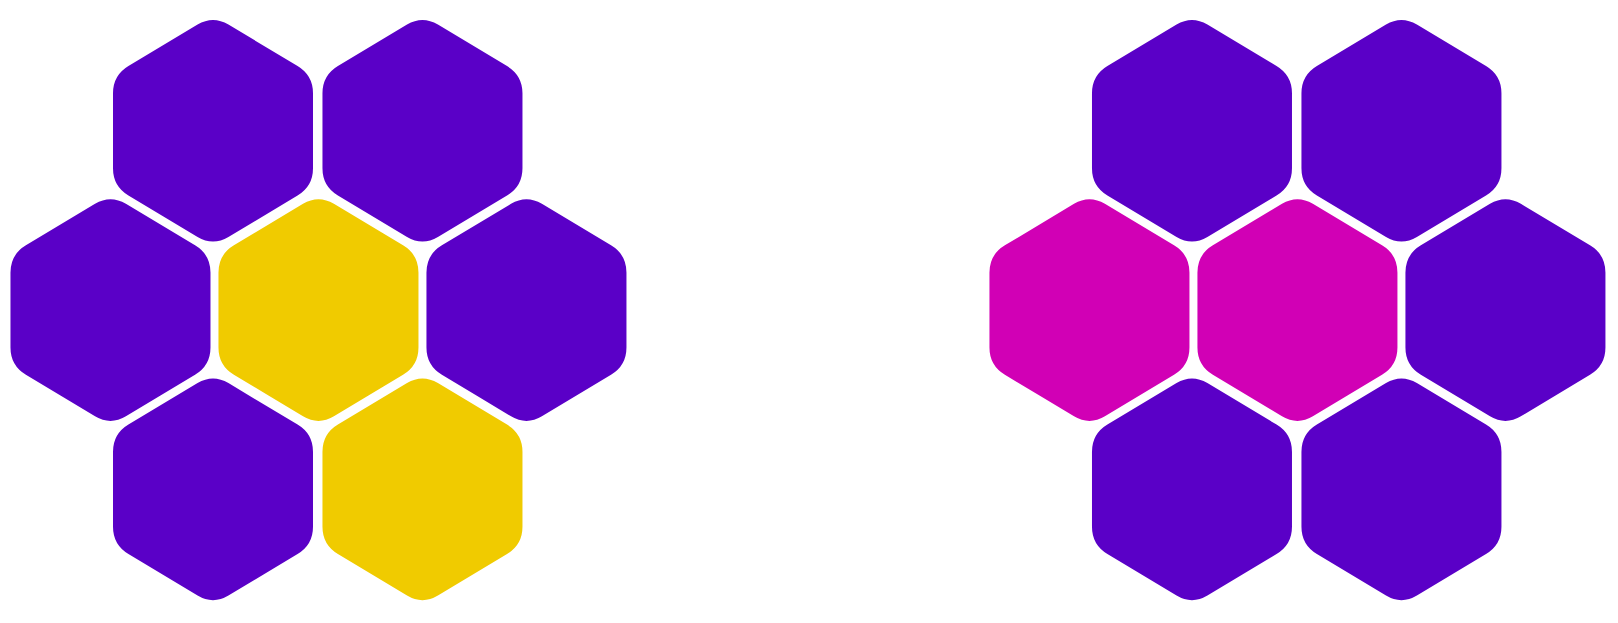 <mxfile version="25.0.2">
  <diagram name="Page-1" id="ydBRe4dNhyEyTCZVvxcr">
    <mxGraphModel dx="1346" dy="730" grid="1" gridSize="10" guides="1" tooltips="1" connect="1" arrows="1" fold="1" page="1" pageScale="1" pageWidth="1169" pageHeight="827" math="0" shadow="0">
      <root>
        <mxCell id="0" />
        <mxCell id="1" parent="0" />
        <mxCell id="xeSMLGPYK5058LVSxV1k-16" value="" style="rounded=1;whiteSpace=wrap;html=1;fillColor=none;strokeColor=none;arcSize=18;" parent="1" vertex="1">
          <mxGeometry x="433" y="332.02" width="318.46" height="310" as="geometry" />
        </mxCell>
        <mxCell id="xeSMLGPYK5058LVSxV1k-2" value="" style="shape=hexagon;perimeter=hexagonPerimeter2;whiteSpace=wrap;html=1;fixedSize=1;size=30;rotation=90;fillColor=#5A00C7;strokeColor=none;direction=west;aspect=fixed;rounded=1;arcSize=18;" parent="1" vertex="1">
          <mxGeometry x="481.765" y="347.385" width="115.47" height="100" as="geometry" />
        </mxCell>
        <mxCell id="xeSMLGPYK5058LVSxV1k-10" value="" style="shape=hexagon;perimeter=hexagonPerimeter2;whiteSpace=wrap;html=1;fixedSize=1;size=30;rotation=90;fillColor=#5A00C7;strokeColor=none;direction=west;aspect=fixed;rounded=1;arcSize=18;" parent="1" vertex="1">
          <mxGeometry x="586.5" y="347.385" width="115.47" height="100" as="geometry" />
        </mxCell>
        <mxCell id="xeSMLGPYK5058LVSxV1k-11" value="" style="shape=hexagon;perimeter=hexagonPerimeter2;whiteSpace=wrap;html=1;fixedSize=1;size=30;rotation=90;fillColor=#5A00C7;strokeColor=none;direction=west;aspect=fixed;rounded=1;arcSize=18;" parent="1" vertex="1">
          <mxGeometry x="638.495" y="437.025" width="115.47" height="100" as="geometry" />
        </mxCell>
        <mxCell id="xeSMLGPYK5058LVSxV1k-12" value="" style="shape=hexagon;perimeter=hexagonPerimeter2;whiteSpace=wrap;html=1;fixedSize=1;size=30;rotation=90;fillColor=#F0CB00;strokeColor=none;direction=west;aspect=fixed;rounded=1;arcSize=18;" parent="1" vertex="1">
          <mxGeometry x="586.5" y="526.655" width="115.47" height="100" as="geometry" />
        </mxCell>
        <mxCell id="xeSMLGPYK5058LVSxV1k-13" value="" style="shape=hexagon;perimeter=hexagonPerimeter2;whiteSpace=wrap;html=1;fixedSize=1;size=30;rotation=90;fillColor=#5A00C7;strokeColor=none;direction=west;aspect=fixed;rounded=1;arcSize=18;" parent="1" vertex="1">
          <mxGeometry x="481.765" y="526.655" width="115.47" height="100" as="geometry" />
        </mxCell>
        <mxCell id="xeSMLGPYK5058LVSxV1k-14" value="" style="shape=hexagon;perimeter=hexagonPerimeter2;whiteSpace=wrap;html=1;fixedSize=1;size=30;rotation=90;fillColor=#5A00C7;strokeColor=none;direction=west;aspect=fixed;rounded=1;arcSize=18;" parent="1" vertex="1">
          <mxGeometry x="430.505" y="437.025" width="115.47" height="100" as="geometry" />
        </mxCell>
        <mxCell id="FhkgDeEulnHgvS8vjxcA-1" value="" style="rounded=1;whiteSpace=wrap;html=1;fillColor=none;strokeColor=none;arcSize=18;" vertex="1" parent="1">
          <mxGeometry x="922.49" y="332.02" width="318.46" height="310" as="geometry" />
        </mxCell>
        <mxCell id="FhkgDeEulnHgvS8vjxcA-2" value="" style="shape=hexagon;perimeter=hexagonPerimeter2;whiteSpace=wrap;html=1;fixedSize=1;size=30;rotation=90;fillColor=#5A00C7;strokeColor=none;direction=west;aspect=fixed;rounded=1;arcSize=18;" vertex="1" parent="1">
          <mxGeometry x="971.255" y="347.385" width="115.47" height="100" as="geometry" />
        </mxCell>
        <mxCell id="FhkgDeEulnHgvS8vjxcA-3" value="" style="shape=hexagon;perimeter=hexagonPerimeter2;whiteSpace=wrap;html=1;fixedSize=1;size=30;rotation=90;fillColor=#5A00C7;strokeColor=none;direction=west;aspect=fixed;rounded=1;arcSize=18;" vertex="1" parent="1">
          <mxGeometry x="1075.99" y="347.385" width="115.47" height="100" as="geometry" />
        </mxCell>
        <mxCell id="FhkgDeEulnHgvS8vjxcA-4" value="" style="shape=hexagon;perimeter=hexagonPerimeter2;whiteSpace=wrap;html=1;fixedSize=1;size=30;rotation=90;fillColor=#5A00C7;strokeColor=none;direction=west;aspect=fixed;rounded=1;arcSize=18;" vertex="1" parent="1">
          <mxGeometry x="1127.985" y="437.025" width="115.47" height="100" as="geometry" />
        </mxCell>
        <mxCell id="FhkgDeEulnHgvS8vjxcA-5" value="" style="shape=hexagon;perimeter=hexagonPerimeter2;whiteSpace=wrap;html=1;fixedSize=1;size=30;rotation=90;fillColor=#5A00C7;strokeColor=none;direction=west;aspect=fixed;rounded=1;arcSize=18;" vertex="1" parent="1">
          <mxGeometry x="1075.99" y="526.655" width="115.47" height="100" as="geometry" />
        </mxCell>
        <mxCell id="FhkgDeEulnHgvS8vjxcA-6" value="" style="shape=hexagon;perimeter=hexagonPerimeter2;whiteSpace=wrap;html=1;fixedSize=1;size=30;rotation=90;fillColor=#5A00C7;strokeColor=none;direction=west;aspect=fixed;rounded=1;arcSize=18;" vertex="1" parent="1">
          <mxGeometry x="971.255" y="526.655" width="115.47" height="100" as="geometry" />
        </mxCell>
        <mxCell id="FhkgDeEulnHgvS8vjxcA-7" value="" style="shape=hexagon;perimeter=hexagonPerimeter2;whiteSpace=wrap;html=1;fixedSize=1;size=30;rotation=90;fillColor=#d100b5;strokeColor=none;direction=west;aspect=fixed;rounded=1;arcSize=18;" vertex="1" parent="1">
          <mxGeometry x="919.995" y="437.025" width="115.47" height="100" as="geometry" />
        </mxCell>
        <mxCell id="FhkgDeEulnHgvS8vjxcA-8" value="" style="shape=hexagon;perimeter=hexagonPerimeter2;whiteSpace=wrap;html=1;fixedSize=1;size=30;rotation=90;fillColor=#d100b5;strokeColor=none;direction=west;aspect=fixed;rounded=1;arcSize=18;" vertex="1" parent="1">
          <mxGeometry x="1023.985" y="437.025" width="115.47" height="100" as="geometry" />
        </mxCell>
        <mxCell id="FhkgDeEulnHgvS8vjxcA-9" value="" style="shape=hexagon;perimeter=hexagonPerimeter2;whiteSpace=wrap;html=1;fixedSize=1;size=30;rotation=90;fillColor=#F0CB00;strokeColor=none;direction=west;aspect=fixed;rounded=1;arcSize=18;" vertex="1" parent="1">
          <mxGeometry x="534.5" y="437.025" width="115.47" height="100" as="geometry" />
        </mxCell>
      </root>
    </mxGraphModel>
  </diagram>
</mxfile>
